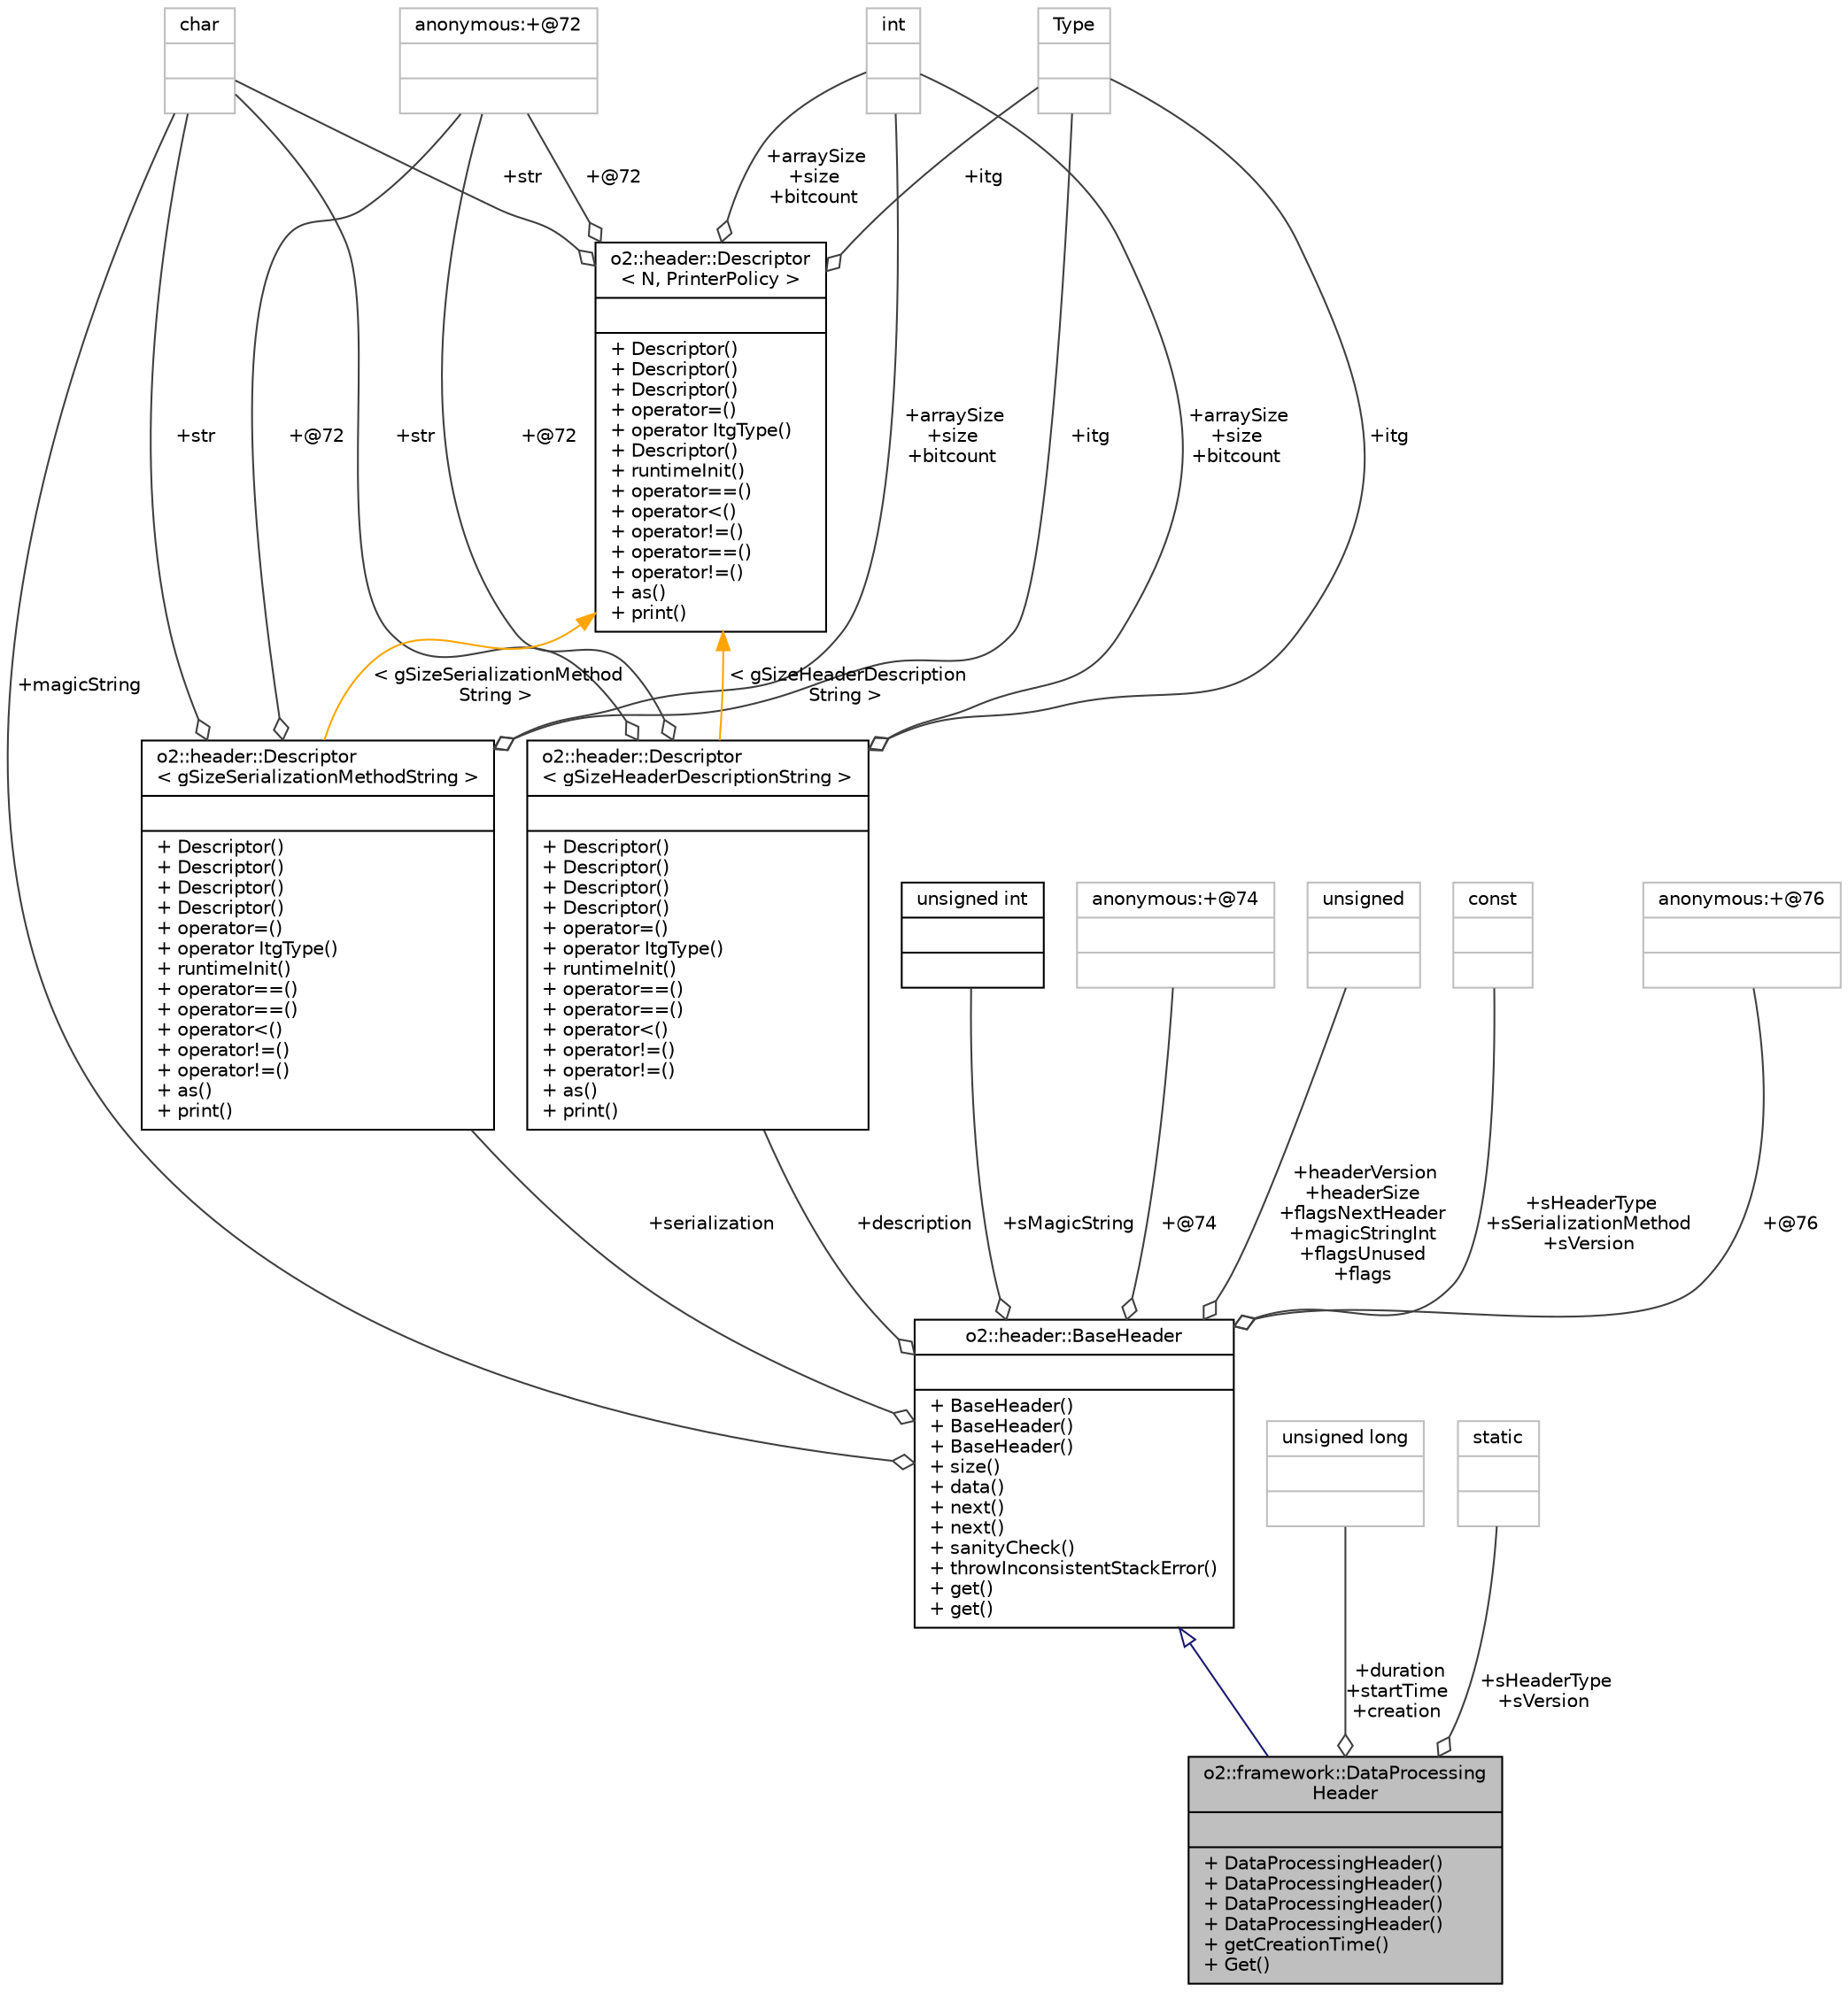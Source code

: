 digraph "o2::framework::DataProcessingHeader"
{
 // INTERACTIVE_SVG=YES
  bgcolor="transparent";
  edge [fontname="Helvetica",fontsize="10",labelfontname="Helvetica",labelfontsize="10"];
  node [fontname="Helvetica",fontsize="10",shape=record];
  Node2 [label="{o2::framework::DataProcessing\lHeader\n||+ DataProcessingHeader()\l+ DataProcessingHeader()\l+ DataProcessingHeader()\l+ DataProcessingHeader()\l+ getCreationTime()\l+ Get()\l}",height=0.2,width=0.4,color="black", fillcolor="grey75", style="filled", fontcolor="black"];
  Node3 -> Node2 [dir="back",color="midnightblue",fontsize="10",style="solid",arrowtail="onormal",fontname="Helvetica"];
  Node3 [label="{o2::header::BaseHeader\n||+ BaseHeader()\l+ BaseHeader()\l+ BaseHeader()\l+ size()\l+ data()\l+ next()\l+ next()\l+ sanityCheck()\l+ throwInconsistentStackError()\l+ get()\l+ get()\l}",height=0.2,width=0.4,color="black",URL="$d8/dbd/structo2_1_1header_1_1BaseHeader.html",tooltip="the base header struct Every header type must begin (i.e. derive) with this. Don&#39;t use this struct di..."];
  Node4 -> Node3 [color="grey25",fontsize="10",style="solid",label=" +description" ,arrowhead="odiamond",fontname="Helvetica"];
  Node4 [label="{o2::header::Descriptor\l\< gSizeHeaderDescriptionString \>\n||+ Descriptor()\l+ Descriptor()\l+ Descriptor()\l+ Descriptor()\l+ operator=()\l+ operator ItgType()\l+ runtimeInit()\l+ operator==()\l+ operator==()\l+ operator\<()\l+ operator!=()\l+ operator!=()\l+ as()\l+ print()\l}",height=0.2,width=0.4,color="black",URL="$d9/db3/structo2_1_1header_1_1Descriptor.html"];
  Node5 -> Node4 [color="grey25",fontsize="10",style="solid",label=" +itg" ,arrowhead="odiamond",fontname="Helvetica"];
  Node5 [label="{Type\n||}",height=0.2,width=0.4,color="grey75"];
  Node6 -> Node4 [color="grey25",fontsize="10",style="solid",label=" +str" ,arrowhead="odiamond",fontname="Helvetica"];
  Node6 [label="{char\n||}",height=0.2,width=0.4,color="grey75"];
  Node7 -> Node4 [color="grey25",fontsize="10",style="solid",label=" +arraySize\n+size\n+bitcount" ,arrowhead="odiamond",fontname="Helvetica"];
  Node7 [label="{int\n||}",height=0.2,width=0.4,color="grey75"];
  Node8 -> Node4 [color="grey25",fontsize="10",style="solid",label=" +@72" ,arrowhead="odiamond",fontname="Helvetica"];
  Node8 [label="{anonymous:+@72\n||}",height=0.2,width=0.4,color="grey75"];
  Node9 -> Node4 [dir="back",color="orange",fontsize="10",style="solid",label=" \< gSizeHeaderDescription\lString \>" ,fontname="Helvetica"];
  Node9 [label="{o2::header::Descriptor\l\< N, PrinterPolicy \>\n||+ Descriptor()\l+ Descriptor()\l+ Descriptor()\l+ operator=()\l+ operator ItgType()\l+ Descriptor()\l+ runtimeInit()\l+ operator==()\l+ operator\<()\l+ operator!=()\l+ operator==()\l+ operator!=()\l+ as()\l+ print()\l}",height=0.2,width=0.4,color="black",URL="$d9/db3/structo2_1_1header_1_1Descriptor.html"];
  Node5 -> Node9 [color="grey25",fontsize="10",style="solid",label=" +itg" ,arrowhead="odiamond",fontname="Helvetica"];
  Node6 -> Node9 [color="grey25",fontsize="10",style="solid",label=" +str" ,arrowhead="odiamond",fontname="Helvetica"];
  Node7 -> Node9 [color="grey25",fontsize="10",style="solid",label=" +arraySize\n+size\n+bitcount" ,arrowhead="odiamond",fontname="Helvetica"];
  Node8 -> Node9 [color="grey25",fontsize="10",style="solid",label=" +@72" ,arrowhead="odiamond",fontname="Helvetica"];
  Node6 -> Node3 [color="grey25",fontsize="10",style="solid",label=" +magicString" ,arrowhead="odiamond",fontname="Helvetica"];
  Node10 -> Node3 [color="grey25",fontsize="10",style="solid",label=" +serialization" ,arrowhead="odiamond",fontname="Helvetica"];
  Node10 [label="{o2::header::Descriptor\l\< gSizeSerializationMethodString \>\n||+ Descriptor()\l+ Descriptor()\l+ Descriptor()\l+ Descriptor()\l+ operator=()\l+ operator ItgType()\l+ runtimeInit()\l+ operator==()\l+ operator==()\l+ operator\<()\l+ operator!=()\l+ operator!=()\l+ as()\l+ print()\l}",height=0.2,width=0.4,color="black",URL="$d9/db3/structo2_1_1header_1_1Descriptor.html"];
  Node5 -> Node10 [color="grey25",fontsize="10",style="solid",label=" +itg" ,arrowhead="odiamond",fontname="Helvetica"];
  Node6 -> Node10 [color="grey25",fontsize="10",style="solid",label=" +str" ,arrowhead="odiamond",fontname="Helvetica"];
  Node7 -> Node10 [color="grey25",fontsize="10",style="solid",label=" +arraySize\n+size\n+bitcount" ,arrowhead="odiamond",fontname="Helvetica"];
  Node8 -> Node10 [color="grey25",fontsize="10",style="solid",label=" +@72" ,arrowhead="odiamond",fontname="Helvetica"];
  Node9 -> Node10 [dir="back",color="orange",fontsize="10",style="solid",label=" \< gSizeSerializationMethod\lString \>" ,fontname="Helvetica"];
  Node11 -> Node3 [color="grey25",fontsize="10",style="solid",label=" +sMagicString" ,arrowhead="odiamond",fontname="Helvetica"];
  Node11 [label="{unsigned int\n||}",height=0.2,width=0.4,color="black",URL="$d2/d5f/classunsigned_01int.html"];
  Node12 -> Node3 [color="grey25",fontsize="10",style="solid",label=" +@74" ,arrowhead="odiamond",fontname="Helvetica"];
  Node12 [label="{anonymous:+@74\n||}",height=0.2,width=0.4,color="grey75"];
  Node13 -> Node3 [color="grey25",fontsize="10",style="solid",label=" +headerVersion\n+headerSize\n+flagsNextHeader\n+magicStringInt\n+flagsUnused\n+flags" ,arrowhead="odiamond",fontname="Helvetica"];
  Node13 [label="{unsigned\n||}",height=0.2,width=0.4,color="grey75"];
  Node14 -> Node3 [color="grey25",fontsize="10",style="solid",label=" +sHeaderType\n+sSerializationMethod\n+sVersion" ,arrowhead="odiamond",fontname="Helvetica"];
  Node14 [label="{const\n||}",height=0.2,width=0.4,color="grey75"];
  Node15 -> Node3 [color="grey25",fontsize="10",style="solid",label=" +@76" ,arrowhead="odiamond",fontname="Helvetica"];
  Node15 [label="{anonymous:+@76\n||}",height=0.2,width=0.4,color="grey75"];
  Node16 -> Node2 [color="grey25",fontsize="10",style="solid",label=" +duration\n+startTime\n+creation" ,arrowhead="odiamond",fontname="Helvetica"];
  Node16 [label="{unsigned long\n||}",height=0.2,width=0.4,color="grey75"];
  Node17 -> Node2 [color="grey25",fontsize="10",style="solid",label=" +sHeaderType\n+sVersion" ,arrowhead="odiamond",fontname="Helvetica"];
  Node17 [label="{static\n||}",height=0.2,width=0.4,color="grey75"];
}
